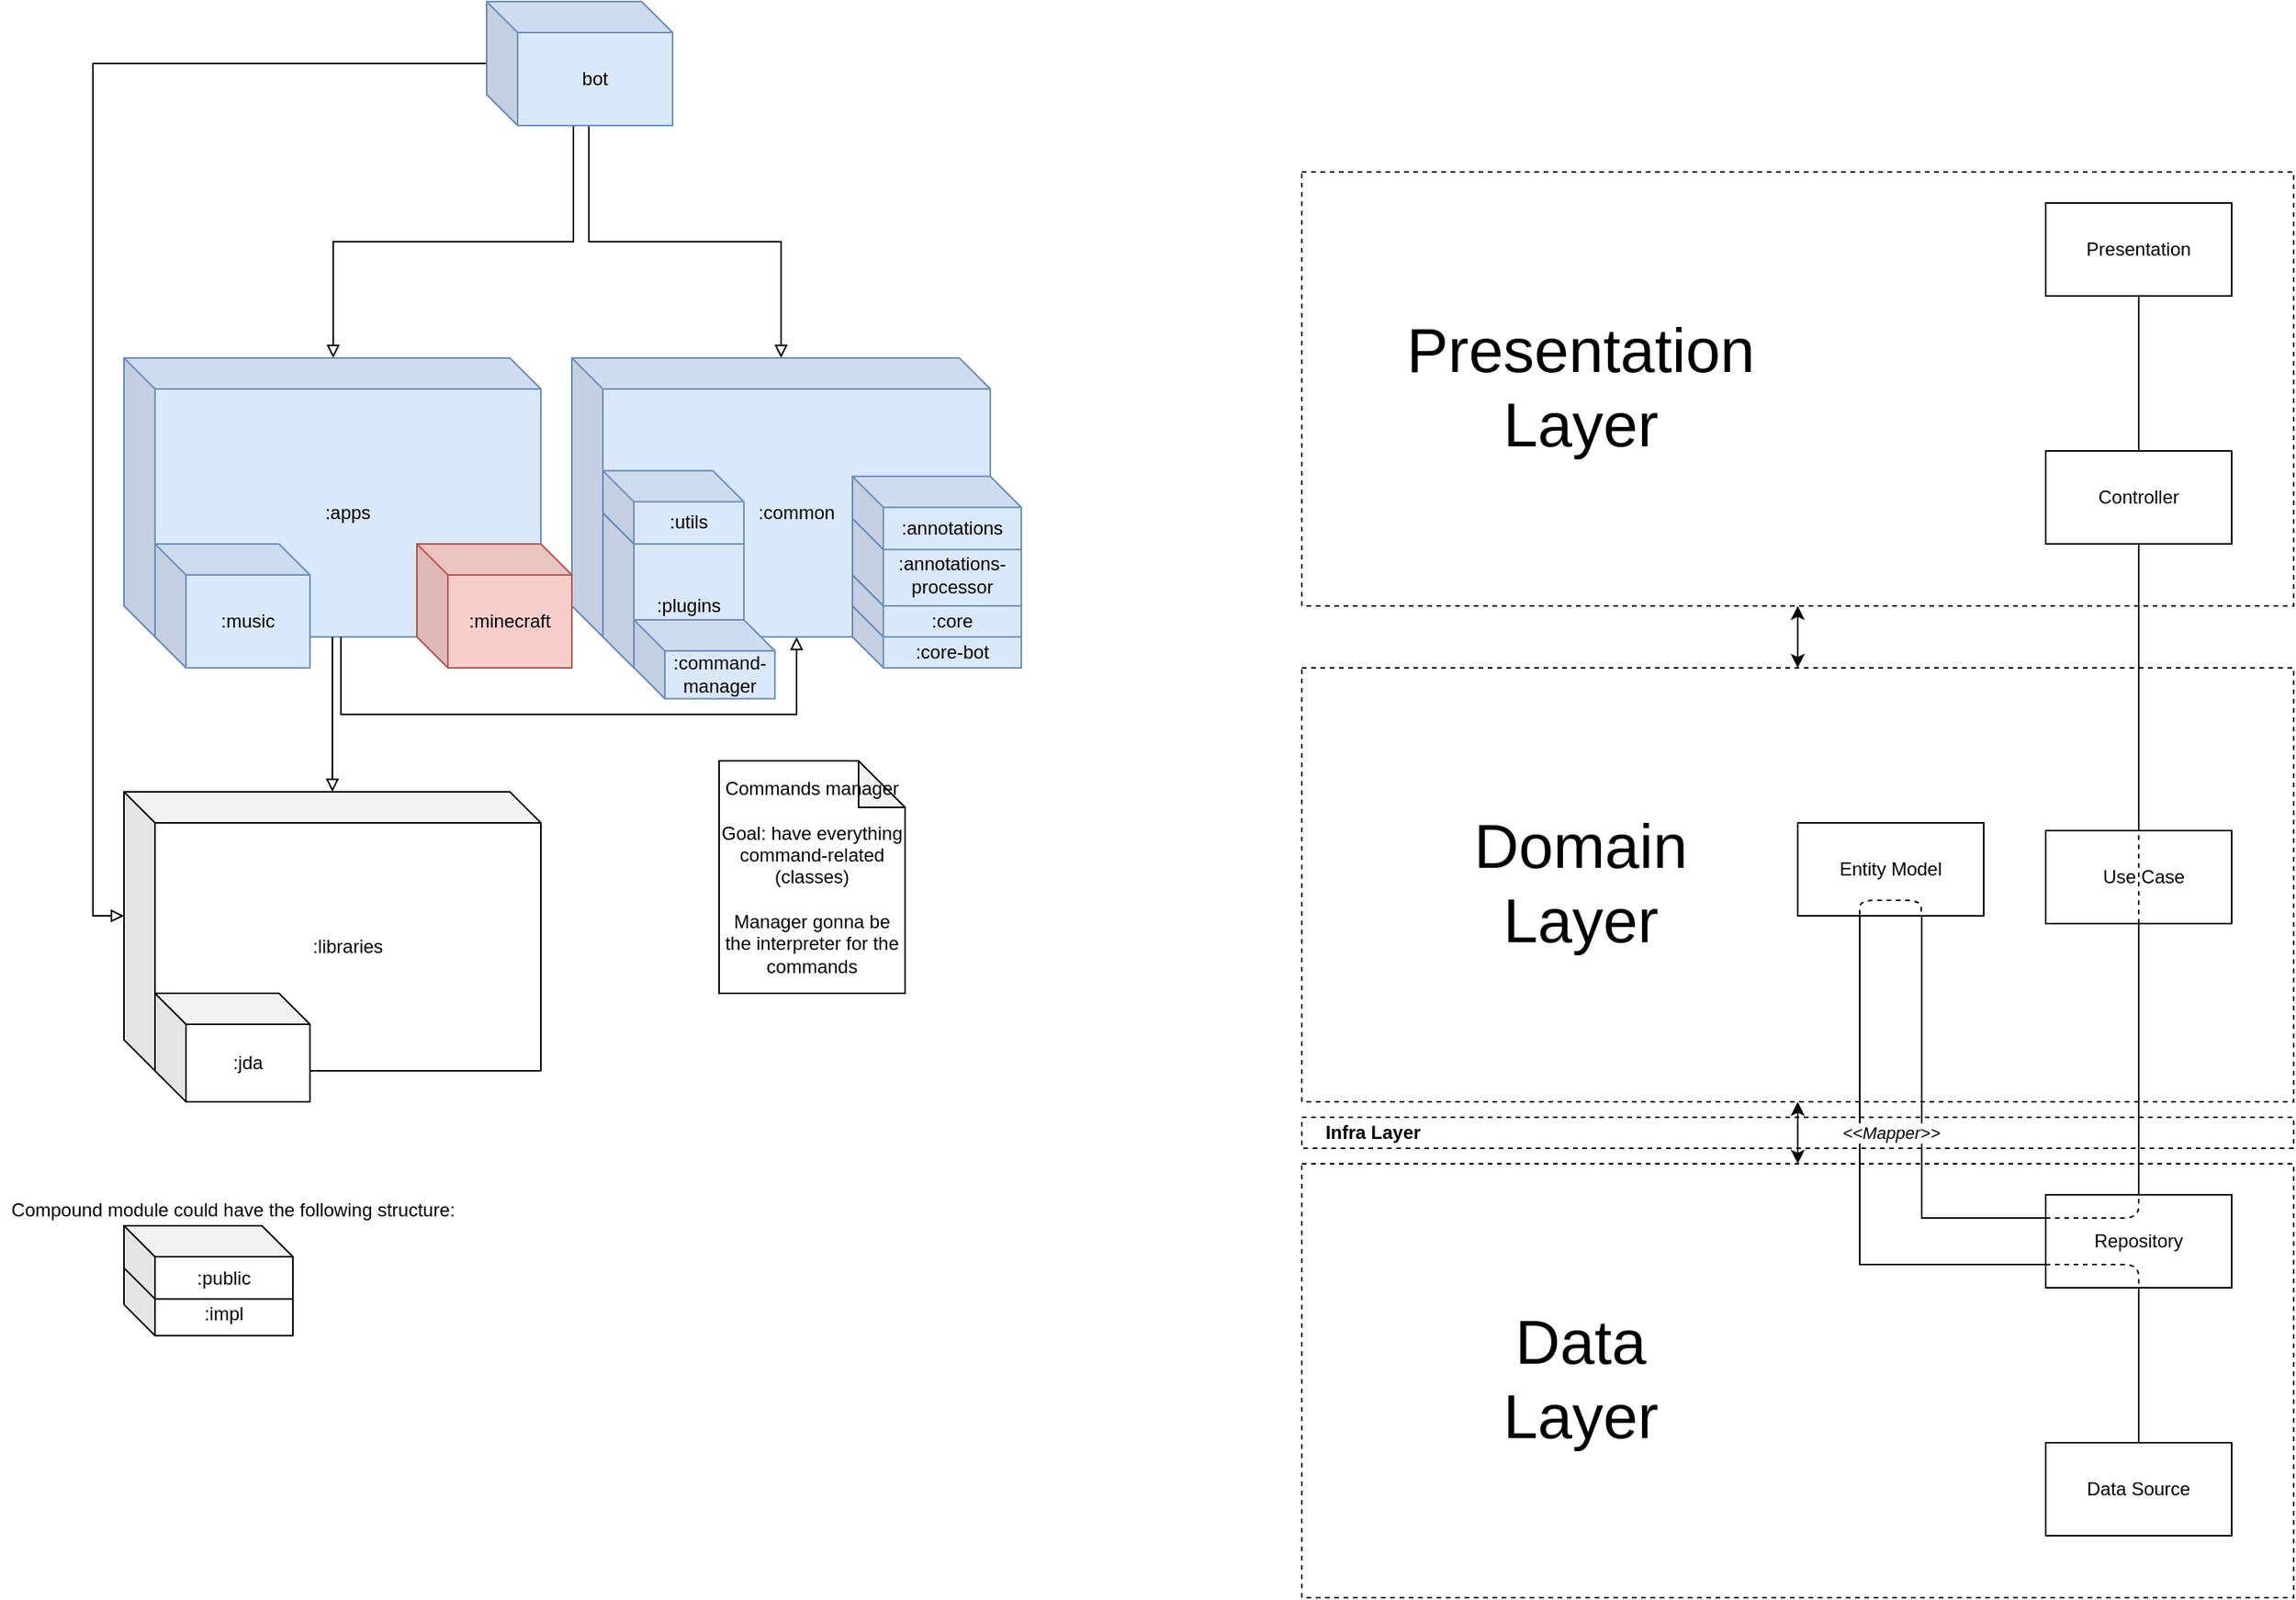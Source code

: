 <mxfile version="14.6.13" type="device"><diagram id="cU9qDSRJ2lxMqM3Ko0YI" name="Page-1"><mxGraphModel dx="1810" dy="1343" grid="1" gridSize="10" guides="1" tooltips="1" connect="1" arrows="1" fold="1" page="1" pageScale="1" pageWidth="827" pageHeight="1169" math="0" shadow="0"><root><mxCell id="0"/><mxCell id="1" parent="0"/><mxCell id="I1twYEb0hKthDPu7oK36-1" value="&amp;nbsp; &amp;nbsp; Infra Layer" style="rounded=0;whiteSpace=wrap;html=1;align=left;fontStyle=1;dashed=1;" vertex="1" parent="1"><mxGeometry x="880" y="730" width="640" height="20" as="geometry"/></mxCell><mxCell id="6AtI3nejQg4poNxh3pjp-5" value=":impl" style="shape=cube;whiteSpace=wrap;html=1;boundedLbl=1;backgroundOutline=1;darkOpacity=0.05;darkOpacity2=0.1;" parent="1" vertex="1"><mxGeometry x="120" y="823.61" width="109" height="47.22" as="geometry"/></mxCell><mxCell id="0D0Y86Sg3EX2B0ZBewWk-4" style="edgeStyle=orthogonalEdgeStyle;rounded=0;orthogonalLoop=1;jettySize=auto;html=1;endArrow=block;endFill=0;strokeWidth=1;" parent="1" source="y_nrFiUx3Jg0Kduvro-D-1" target="y_nrFiUx3Jg0Kduvro-D-3" edge="1"><mxGeometry relative="1" as="geometry"><Array as="points"><mxPoint x="410" y="165"/><mxPoint x="255" y="165"/></Array></mxGeometry></mxCell><mxCell id="0D0Y86Sg3EX2B0ZBewWk-6" style="edgeStyle=orthogonalEdgeStyle;rounded=0;orthogonalLoop=1;jettySize=auto;html=1;endArrow=block;endFill=0;strokeWidth=1;" parent="1" source="y_nrFiUx3Jg0Kduvro-D-1" target="y_nrFiUx3Jg0Kduvro-D-8" edge="1"><mxGeometry relative="1" as="geometry"><Array as="points"><mxPoint x="420" y="165"/><mxPoint x="544" y="165"/></Array></mxGeometry></mxCell><mxCell id="0D0Y86Sg3EX2B0ZBewWk-7" style="edgeStyle=orthogonalEdgeStyle;rounded=0;orthogonalLoop=1;jettySize=auto;html=1;entryX=0;entryY=0;entryDx=0;entryDy=80;entryPerimeter=0;endArrow=block;endFill=0;strokeWidth=1;" parent="1" source="y_nrFiUx3Jg0Kduvro-D-1" target="b4c0mqzJneiIemF0fXTa-11" edge="1"><mxGeometry relative="1" as="geometry"><Array as="points"><mxPoint x="100" y="50"/><mxPoint x="100" y="600"/></Array></mxGeometry></mxCell><mxCell id="y_nrFiUx3Jg0Kduvro-D-1" value="bot" style="shape=cube;whiteSpace=wrap;html=1;boundedLbl=1;backgroundOutline=1;darkOpacity=0.05;darkOpacity2=0.1;fillColor=#dae8fc;strokeColor=#6c8ebf;" parent="1" vertex="1"><mxGeometry x="354" y="10" width="120" height="80" as="geometry"/></mxCell><mxCell id="y_nrFiUx3Jg0Kduvro-D-8" value=":common" style="shape=cube;whiteSpace=wrap;html=1;boundedLbl=1;backgroundOutline=1;darkOpacity=0.05;darkOpacity2=0.1;fillColor=#dae8fc;strokeColor=#6c8ebf;" parent="1" vertex="1"><mxGeometry x="409" y="240" width="270" height="180" as="geometry"/></mxCell><mxCell id="y_nrFiUx3Jg0Kduvro-D-7" value=":plugins&lt;br&gt;" style="shape=cube;whiteSpace=wrap;html=1;boundedLbl=1;backgroundOutline=1;darkOpacity=0.05;darkOpacity2=0.1;fillColor=#dae8fc;strokeColor=#6c8ebf;" parent="1" vertex="1"><mxGeometry x="429" y="340" width="91" height="100" as="geometry"/></mxCell><mxCell id="y_nrFiUx3Jg0Kduvro-D-3" value=":apps" style="shape=cube;whiteSpace=wrap;html=1;boundedLbl=1;backgroundOutline=1;darkOpacity=0.05;darkOpacity2=0.1;fillColor=#dae8fc;strokeColor=#6c8ebf;" parent="1" vertex="1"><mxGeometry x="120" y="240" width="269" height="180" as="geometry"/></mxCell><mxCell id="0D0Y86Sg3EX2B0ZBewWk-1" style="edgeStyle=orthogonalEdgeStyle;rounded=0;orthogonalLoop=1;jettySize=auto;html=1;endArrow=block;endFill=0;" parent="1" source="y_nrFiUx3Jg0Kduvro-D-3" target="y_nrFiUx3Jg0Kduvro-D-8" edge="1"><mxGeometry relative="1" as="geometry"><Array as="points"><mxPoint x="260" y="470"/><mxPoint x="554" y="470"/></Array></mxGeometry></mxCell><mxCell id="0D0Y86Sg3EX2B0ZBewWk-3" style="edgeStyle=orthogonalEdgeStyle;rounded=0;orthogonalLoop=1;jettySize=auto;html=1;endArrow=block;endFill=0;strokeWidth=1;" parent="1" source="y_nrFiUx3Jg0Kduvro-D-3" target="b4c0mqzJneiIemF0fXTa-11" edge="1"><mxGeometry relative="1" as="geometry"/></mxCell><mxCell id="y_nrFiUx3Jg0Kduvro-D-2" value=":music" style="shape=cube;whiteSpace=wrap;html=1;boundedLbl=1;backgroundOutline=1;darkOpacity=0.05;darkOpacity2=0.1;fillColor=#dae8fc;strokeColor=#6c8ebf;" parent="1" vertex="1"><mxGeometry x="140" y="360" width="100" height="80" as="geometry"/></mxCell><mxCell id="b4c0mqzJneiIemF0fXTa-9" value=":minecraft" style="shape=cube;whiteSpace=wrap;html=1;boundedLbl=1;backgroundOutline=1;darkOpacity=0.05;darkOpacity2=0.1;fillColor=#f8cecc;strokeColor=#b85450;" parent="1" vertex="1"><mxGeometry x="309" y="360" width="100" height="80" as="geometry"/></mxCell><mxCell id="b4c0mqzJneiIemF0fXTa-11" value=":libraries" style="shape=cube;whiteSpace=wrap;html=1;boundedLbl=1;backgroundOutline=1;darkOpacity=0.05;darkOpacity2=0.1;" parent="1" vertex="1"><mxGeometry x="120" y="520" width="269" height="180" as="geometry"/></mxCell><mxCell id="b4c0mqzJneiIemF0fXTa-10" value=":jda" style="shape=cube;whiteSpace=wrap;html=1;boundedLbl=1;backgroundOutline=1;darkOpacity=0.05;darkOpacity2=0.1;" parent="1" vertex="1"><mxGeometry x="140" y="650" width="100" height="70" as="geometry"/></mxCell><mxCell id="b4c0mqzJneiIemF0fXTa-17" value=":utils" style="shape=cube;whiteSpace=wrap;html=1;boundedLbl=1;backgroundOutline=1;darkOpacity=0.05;darkOpacity2=0.1;fillColor=#dae8fc;strokeColor=#6c8ebf;" parent="1" vertex="1"><mxGeometry x="429" y="312.78" width="91" height="47.22" as="geometry"/></mxCell><mxCell id="b4c0mqzJneiIemF0fXTa-18" value=":command-manager" style="shape=cube;whiteSpace=wrap;html=1;boundedLbl=1;backgroundOutline=1;darkOpacity=0.05;darkOpacity2=0.1;fillColor=#dae8fc;strokeColor=#6c8ebf;" parent="1" vertex="1"><mxGeometry x="449" y="409" width="91" height="50.83" as="geometry"/></mxCell><mxCell id="0D0Y86Sg3EX2B0ZBewWk-8" value=":core-bot" style="shape=cube;whiteSpace=wrap;html=1;boundedLbl=1;backgroundOutline=1;darkOpacity=0.05;darkOpacity2=0.1;fillColor=#dae8fc;strokeColor=#6c8ebf;" parent="1" vertex="1"><mxGeometry x="590" y="400" width="109" height="40" as="geometry"/></mxCell><mxCell id="y_nrFiUx3Jg0Kduvro-D-5" value=":core" style="shape=cube;whiteSpace=wrap;html=1;boundedLbl=1;backgroundOutline=1;darkOpacity=0.05;darkOpacity2=0.1;fillColor=#dae8fc;strokeColor=#6c8ebf;" parent="1" vertex="1"><mxGeometry x="590" y="380" width="109" height="40" as="geometry"/></mxCell><mxCell id="b4c0mqzJneiIemF0fXTa-7" value=":annotations-processor" style="shape=cube;whiteSpace=wrap;html=1;boundedLbl=1;backgroundOutline=1;darkOpacity=0.05;darkOpacity2=0.1;fillColor=#dae8fc;strokeColor=#6c8ebf;" parent="1" vertex="1"><mxGeometry x="590" y="340" width="109" height="60" as="geometry"/></mxCell><mxCell id="b4c0mqzJneiIemF0fXTa-5" value=":annotations" style="shape=cube;whiteSpace=wrap;html=1;boundedLbl=1;backgroundOutline=1;darkOpacity=0.05;darkOpacity2=0.1;fillColor=#dae8fc;strokeColor=#6c8ebf;" parent="1" vertex="1"><mxGeometry x="590" y="316.39" width="109" height="47.22" as="geometry"/></mxCell><mxCell id="6AtI3nejQg4poNxh3pjp-1" value=":public" style="shape=cube;whiteSpace=wrap;html=1;boundedLbl=1;backgroundOutline=1;darkOpacity=0.05;darkOpacity2=0.1;" parent="1" vertex="1"><mxGeometry x="120" y="800" width="109" height="47.22" as="geometry"/></mxCell><mxCell id="6AtI3nejQg4poNxh3pjp-4" value="Compound module could have the following structure:" style="text;html=1;align=center;verticalAlign=middle;resizable=0;points=[];autosize=1;" parent="1" vertex="1"><mxGeometry x="40" y="780" width="300" height="20" as="geometry"/></mxCell><mxCell id="6AtI3nejQg4poNxh3pjp-7" value="Commands manager&lt;br&gt;&lt;br&gt;Goal: have everything command-related (classes)&lt;br&gt;&lt;br&gt;Manager gonna be the interpreter for the commands" style="shape=note;whiteSpace=wrap;html=1;backgroundOutline=1;darkOpacity=0.05;" parent="1" vertex="1"><mxGeometry x="504" y="500" width="120" height="150" as="geometry"/></mxCell><mxCell id="m0yi9oTYQ7dAkxpUpZ_A-1" value="" style="rounded=0;whiteSpace=wrap;html=1;dashed=1;" parent="1" vertex="1"><mxGeometry x="880" y="120" width="640" height="280" as="geometry"/></mxCell><mxCell id="zHDWY-V_RUBlzXbwAKUU-25" style="edgeStyle=orthogonalEdgeStyle;rounded=0;orthogonalLoop=1;jettySize=auto;html=1;entryX=0.5;entryY=0;entryDx=0;entryDy=0;endArrow=none;endFill=0;strokeWidth=1;" parent="1" source="m0yi9oTYQ7dAkxpUpZ_A-3" target="m0yi9oTYQ7dAkxpUpZ_A-7" edge="1"><mxGeometry relative="1" as="geometry"/></mxCell><mxCell id="m0yi9oTYQ7dAkxpUpZ_A-3" value="Presentation" style="rounded=0;whiteSpace=wrap;html=1;glass=0;" parent="1" vertex="1"><mxGeometry x="1360" y="140" width="120" height="60" as="geometry"/></mxCell><mxCell id="m0yi9oTYQ7dAkxpUpZ_A-5" value="Presentation Layer" style="text;html=1;strokeColor=none;fillColor=none;align=center;verticalAlign=middle;whiteSpace=wrap;rounded=0;glass=0;fontSize=40;" parent="1" vertex="1"><mxGeometry x="920" y="190" width="280" height="135" as="geometry"/></mxCell><mxCell id="m0yi9oTYQ7dAkxpUpZ_A-7" value="Controller" style="rounded=0;whiteSpace=wrap;html=1;glass=0;" parent="1" vertex="1"><mxGeometry x="1360" y="300" width="120" height="60" as="geometry"/></mxCell><mxCell id="zHDWY-V_RUBlzXbwAKUU-27" style="edgeStyle=orthogonalEdgeStyle;rounded=0;orthogonalLoop=1;jettySize=auto;html=1;endArrow=classic;endFill=1;strokeWidth=1;startArrow=classic;startFill=1;" parent="1" source="m0yi9oTYQ7dAkxpUpZ_A-9" target="m0yi9oTYQ7dAkxpUpZ_A-1" edge="1"><mxGeometry relative="1" as="geometry"/></mxCell><mxCell id="m0yi9oTYQ7dAkxpUpZ_A-9" value="" style="rounded=0;whiteSpace=wrap;html=1;dashed=1;" parent="1" vertex="1"><mxGeometry x="880" y="440" width="640" height="280" as="geometry"/></mxCell><mxCell id="m0yi9oTYQ7dAkxpUpZ_A-10" value="&amp;nbsp; Use Case" style="rounded=0;whiteSpace=wrap;html=1;glass=0;" parent="1" vertex="1"><mxGeometry x="1360" y="545" width="120" height="60" as="geometry"/></mxCell><mxCell id="m0yi9oTYQ7dAkxpUpZ_A-11" value="Entity Model" style="rounded=0;whiteSpace=wrap;html=1;glass=0;" parent="1" vertex="1"><mxGeometry x="1200" y="540" width="120" height="60" as="geometry"/></mxCell><mxCell id="m0yi9oTYQ7dAkxpUpZ_A-12" value="Domain&lt;br&gt;Layer" style="text;html=1;strokeColor=none;fillColor=none;align=center;verticalAlign=middle;whiteSpace=wrap;rounded=0;glass=0;fontSize=40;" parent="1" vertex="1"><mxGeometry x="920" y="510" width="280" height="135" as="geometry"/></mxCell><mxCell id="zHDWY-V_RUBlzXbwAKUU-26" style="edgeStyle=orthogonalEdgeStyle;rounded=0;orthogonalLoop=1;jettySize=auto;html=1;endArrow=classic;endFill=1;strokeWidth=1;startArrow=classic;startFill=1;" parent="1" source="m0yi9oTYQ7dAkxpUpZ_A-13" target="m0yi9oTYQ7dAkxpUpZ_A-9" edge="1"><mxGeometry relative="1" as="geometry"/></mxCell><mxCell id="m0yi9oTYQ7dAkxpUpZ_A-13" value="" style="rounded=0;whiteSpace=wrap;html=1;dashed=1;" parent="1" vertex="1"><mxGeometry x="880" y="760" width="640" height="280" as="geometry"/></mxCell><mxCell id="m0yi9oTYQ7dAkxpUpZ_A-14" value="Repository" style="rounded=0;whiteSpace=wrap;html=1;glass=0;" parent="1" vertex="1"><mxGeometry x="1360" y="780" width="120" height="60" as="geometry"/></mxCell><mxCell id="m0yi9oTYQ7dAkxpUpZ_A-15" value="Data Source" style="rounded=0;whiteSpace=wrap;html=1;glass=0;" parent="1" vertex="1"><mxGeometry x="1360" y="940" width="120" height="60" as="geometry"/></mxCell><mxCell id="m0yi9oTYQ7dAkxpUpZ_A-16" value="Data&lt;br&gt;Layer" style="text;html=1;strokeColor=none;fillColor=none;align=center;verticalAlign=middle;whiteSpace=wrap;rounded=0;glass=0;fontSize=40;" parent="1" vertex="1"><mxGeometry x="920" y="830" width="280" height="135" as="geometry"/></mxCell><mxCell id="zHDWY-V_RUBlzXbwAKUU-15" style="edgeStyle=orthogonalEdgeStyle;rounded=0;orthogonalLoop=1;jettySize=auto;html=1;endArrow=none;endFill=0;" parent="1" source="m0yi9oTYQ7dAkxpUpZ_A-10" target="m0yi9oTYQ7dAkxpUpZ_A-14" edge="1"><mxGeometry relative="1" as="geometry"/></mxCell><mxCell id="zHDWY-V_RUBlzXbwAKUU-14" style="edgeStyle=orthogonalEdgeStyle;rounded=0;orthogonalLoop=1;jettySize=auto;html=1;endArrow=none;endFill=0;" parent="1" source="m0yi9oTYQ7dAkxpUpZ_A-7" target="m0yi9oTYQ7dAkxpUpZ_A-10" edge="1"><mxGeometry relative="1" as="geometry"/></mxCell><mxCell id="zHDWY-V_RUBlzXbwAKUU-16" style="edgeStyle=orthogonalEdgeStyle;rounded=0;orthogonalLoop=1;jettySize=auto;html=1;exitX=0;exitY=0.25;exitDx=0;exitDy=0;endArrow=none;endFill=0;" parent="1" source="m0yi9oTYQ7dAkxpUpZ_A-14" target="m0yi9oTYQ7dAkxpUpZ_A-11" edge="1"><mxGeometry relative="1" as="geometry"><Array as="points"><mxPoint x="1280" y="795"/></Array></mxGeometry></mxCell><mxCell id="zHDWY-V_RUBlzXbwAKUU-19" style="edgeStyle=orthogonalEdgeStyle;rounded=0;orthogonalLoop=1;jettySize=auto;html=1;endArrow=none;endFill=0;" parent="1" source="m0yi9oTYQ7dAkxpUpZ_A-14" target="m0yi9oTYQ7dAkxpUpZ_A-15" edge="1"><mxGeometry relative="1" as="geometry"/></mxCell><mxCell id="zHDWY-V_RUBlzXbwAKUU-20" value="" style="endArrow=none;html=1;strokeWidth=1;entryX=0.664;entryY=1.001;entryDx=0;entryDy=0;edgeStyle=orthogonalEdgeStyle;exitX=0.333;exitY=0.987;exitDx=0;exitDy=0;dashed=1;exitPerimeter=0;entryPerimeter=0;" parent="1" source="m0yi9oTYQ7dAkxpUpZ_A-11" target="m0yi9oTYQ7dAkxpUpZ_A-11" edge="1"><mxGeometry width="50" height="50" relative="1" as="geometry"><mxPoint x="1238" y="600" as="sourcePoint"/><mxPoint x="1280" y="560" as="targetPoint"/><Array as="points"><mxPoint x="1240" y="590"/><mxPoint x="1280" y="590"/></Array></mxGeometry></mxCell><mxCell id="zHDWY-V_RUBlzXbwAKUU-17" style="edgeStyle=orthogonalEdgeStyle;rounded=0;orthogonalLoop=1;jettySize=auto;html=1;endArrow=none;endFill=0;entryX=0;entryY=0.75;entryDx=0;entryDy=0;" parent="1" source="m0yi9oTYQ7dAkxpUpZ_A-11" target="m0yi9oTYQ7dAkxpUpZ_A-14" edge="1"><mxGeometry relative="1" as="geometry"><mxPoint x="1360" y="820" as="targetPoint"/><Array as="points"><mxPoint x="1240" y="825"/></Array></mxGeometry></mxCell><mxCell id="zHDWY-V_RUBlzXbwAKUU-18" value="&lt;i&gt;&amp;lt;&amp;lt;Mapper&amp;gt;&amp;gt;&lt;/i&gt;" style="edgeLabel;html=1;align=center;verticalAlign=middle;resizable=0;points=[];" parent="zHDWY-V_RUBlzXbwAKUU-17" vertex="1" connectable="0"><mxGeometry x="0.119" y="-1" relative="1" as="geometry"><mxPoint x="21" y="-53" as="offset"/></mxGeometry></mxCell><mxCell id="zHDWY-V_RUBlzXbwAKUU-21" value="" style="endArrow=none;dashed=1;html=1;strokeWidth=1;entryX=0.5;entryY=0;entryDx=0;entryDy=0;exitX=0.5;exitY=1;exitDx=0;exitDy=0;" parent="1" source="m0yi9oTYQ7dAkxpUpZ_A-10" target="m0yi9oTYQ7dAkxpUpZ_A-10" edge="1"><mxGeometry width="50" height="50" relative="1" as="geometry"><mxPoint x="1410" y="640" as="sourcePoint"/><mxPoint x="1460" y="590" as="targetPoint"/></mxGeometry></mxCell><mxCell id="zHDWY-V_RUBlzXbwAKUU-22" value="" style="endArrow=none;dashed=1;html=1;strokeWidth=1;exitX=0;exitY=0.25;exitDx=0;exitDy=0;" parent="1" source="m0yi9oTYQ7dAkxpUpZ_A-14" edge="1"><mxGeometry width="50" height="50" relative="1" as="geometry"><mxPoint x="1440.0" y="795" as="sourcePoint"/><mxPoint x="1420" y="780" as="targetPoint"/><Array as="points"><mxPoint x="1420" y="795"/></Array></mxGeometry></mxCell><mxCell id="zHDWY-V_RUBlzXbwAKUU-23" value="" style="endArrow=none;dashed=1;html=1;strokeWidth=1;exitX=0;exitY=0.75;exitDx=0;exitDy=0;" parent="1" source="m0yi9oTYQ7dAkxpUpZ_A-14" edge="1"><mxGeometry width="50" height="50" relative="1" as="geometry"><mxPoint x="1360" y="820" as="sourcePoint"/><mxPoint x="1420" y="840" as="targetPoint"/><Array as="points"><mxPoint x="1380" y="825"/><mxPoint x="1420" y="825"/></Array></mxGeometry></mxCell></root></mxGraphModel></diagram></mxfile>